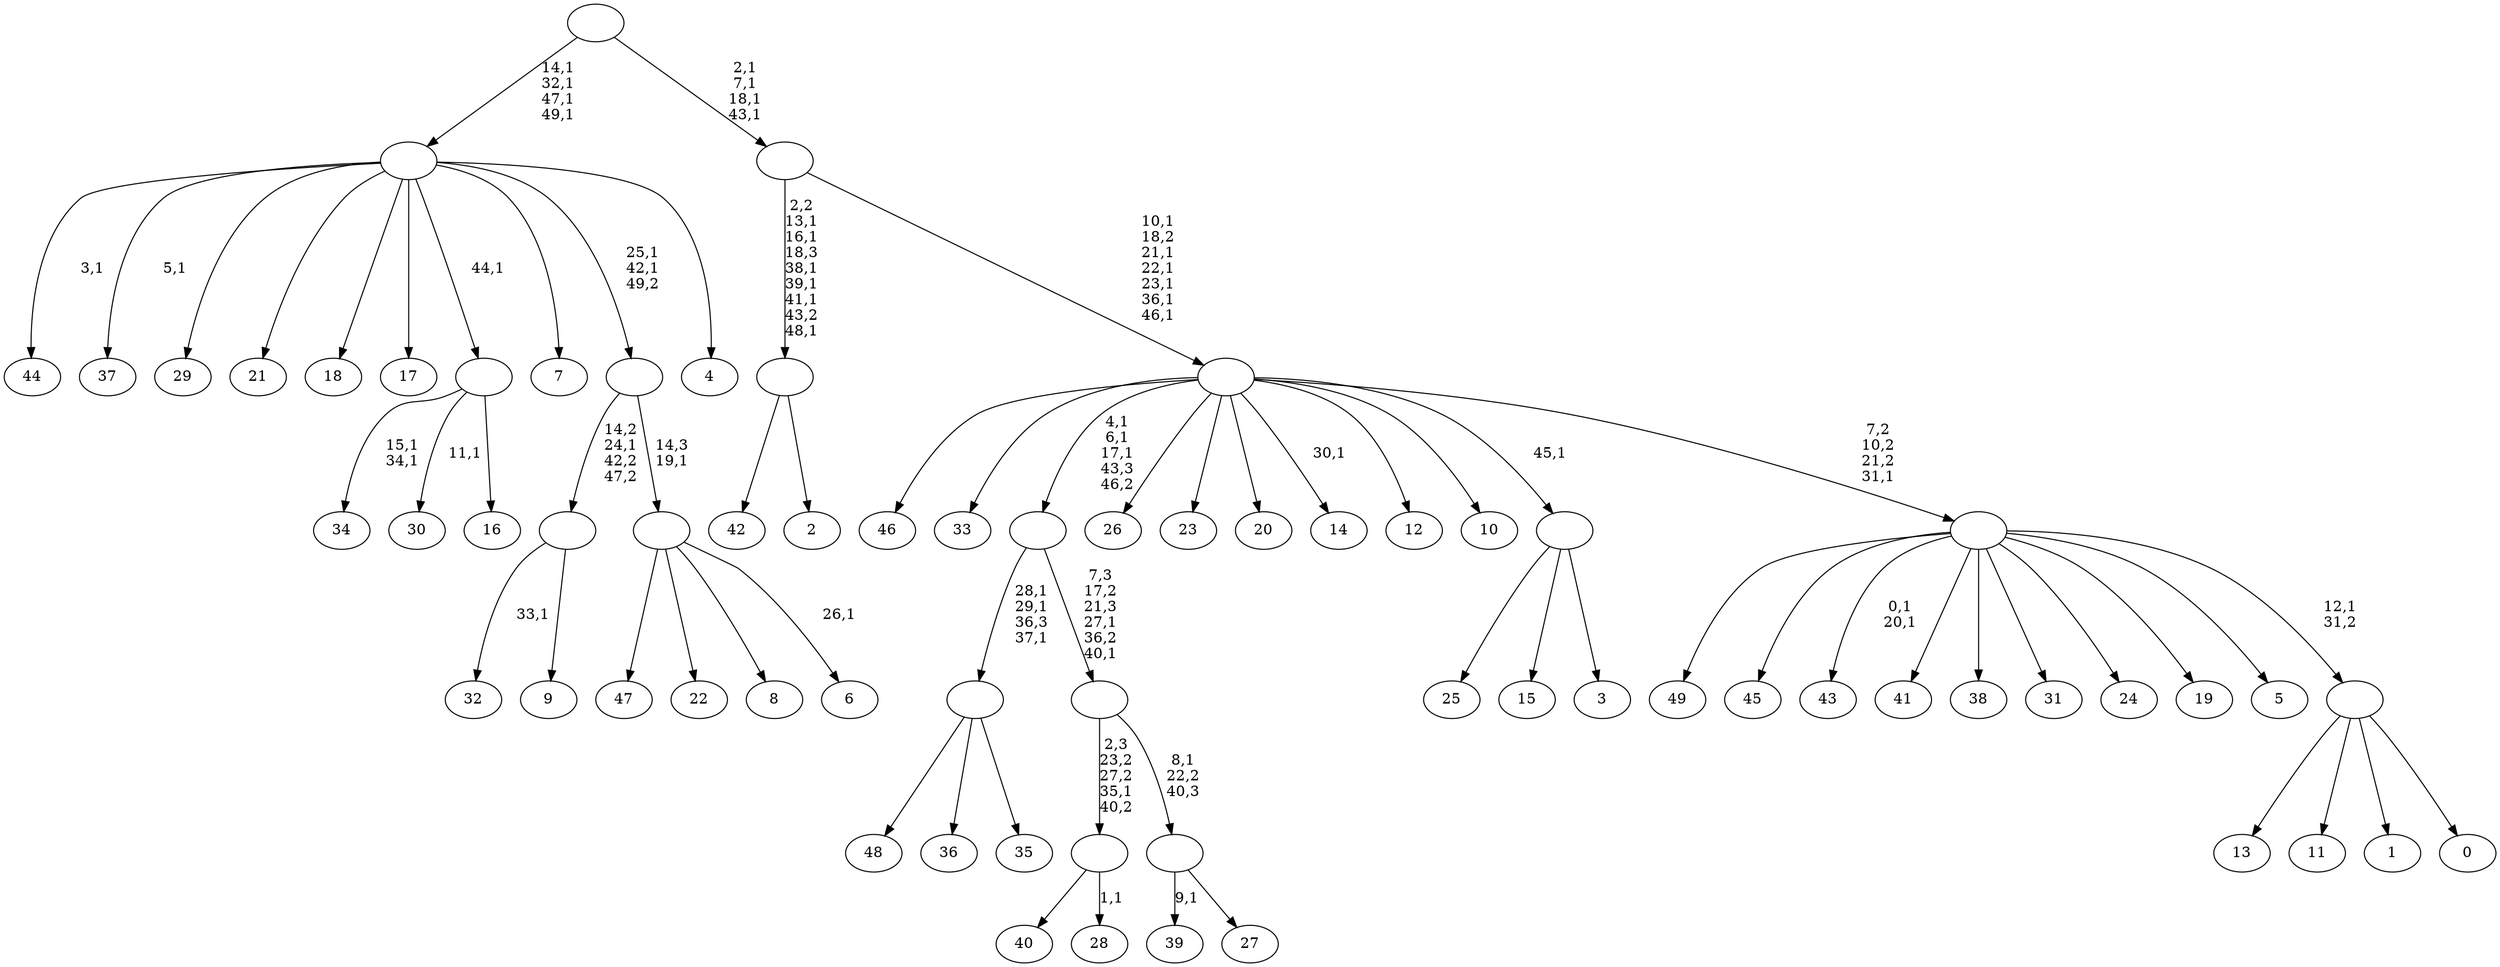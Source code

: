 digraph T {
	100 [label="49"]
	99 [label="48"]
	98 [label="47"]
	97 [label="46"]
	96 [label="45"]
	95 [label="44"]
	93 [label="43"]
	90 [label="42"]
	89 [label="41"]
	88 [label="40"]
	87 [label="39"]
	85 [label="38"]
	84 [label="37"]
	82 [label="36"]
	81 [label="35"]
	80 [label=""]
	77 [label="34"]
	74 [label="33"]
	73 [label="32"]
	71 [label="31"]
	70 [label="30"]
	68 [label="29"]
	67 [label="28"]
	65 [label=""]
	64 [label="27"]
	63 [label=""]
	62 [label=""]
	60 [label=""]
	57 [label="26"]
	56 [label="25"]
	55 [label="24"]
	54 [label="23"]
	53 [label="22"]
	52 [label="21"]
	51 [label="20"]
	50 [label="19"]
	49 [label="18"]
	48 [label="17"]
	47 [label="16"]
	46 [label=""]
	45 [label="15"]
	44 [label="14"]
	42 [label="13"]
	41 [label="12"]
	40 [label="11"]
	39 [label="10"]
	38 [label="9"]
	37 [label=""]
	36 [label="8"]
	35 [label="7"]
	34 [label="6"]
	32 [label=""]
	31 [label=""]
	29 [label="5"]
	28 [label="4"]
	27 [label=""]
	23 [label="3"]
	22 [label=""]
	21 [label="2"]
	20 [label=""]
	14 [label="1"]
	13 [label="0"]
	12 [label=""]
	11 [label=""]
	10 [label=""]
	4 [label=""]
	0 [label=""]
	80 -> 99 [label=""]
	80 -> 82 [label=""]
	80 -> 81 [label=""]
	65 -> 67 [label="1,1"]
	65 -> 88 [label=""]
	63 -> 87 [label="9,1"]
	63 -> 64 [label=""]
	62 -> 65 [label="2,3\n23,2\n27,2\n35,1\n40,2"]
	62 -> 63 [label="8,1\n22,2\n40,3"]
	60 -> 62 [label="7,3\n17,2\n21,3\n27,1\n36,2\n40,1"]
	60 -> 80 [label="28,1\n29,1\n36,3\n37,1"]
	46 -> 70 [label="11,1"]
	46 -> 77 [label="15,1\n34,1"]
	46 -> 47 [label=""]
	37 -> 73 [label="33,1"]
	37 -> 38 [label=""]
	32 -> 34 [label="26,1"]
	32 -> 98 [label=""]
	32 -> 53 [label=""]
	32 -> 36 [label=""]
	31 -> 37 [label="14,2\n24,1\n42,2\n47,2"]
	31 -> 32 [label="14,3\n19,1"]
	27 -> 31 [label="25,1\n42,1\n49,2"]
	27 -> 84 [label="5,1"]
	27 -> 95 [label="3,1"]
	27 -> 68 [label=""]
	27 -> 52 [label=""]
	27 -> 49 [label=""]
	27 -> 48 [label=""]
	27 -> 46 [label="44,1"]
	27 -> 35 [label=""]
	27 -> 28 [label=""]
	22 -> 56 [label=""]
	22 -> 45 [label=""]
	22 -> 23 [label=""]
	20 -> 90 [label=""]
	20 -> 21 [label=""]
	12 -> 42 [label=""]
	12 -> 40 [label=""]
	12 -> 14 [label=""]
	12 -> 13 [label=""]
	11 -> 93 [label="0,1\n20,1"]
	11 -> 100 [label=""]
	11 -> 96 [label=""]
	11 -> 89 [label=""]
	11 -> 85 [label=""]
	11 -> 71 [label=""]
	11 -> 55 [label=""]
	11 -> 50 [label=""]
	11 -> 29 [label=""]
	11 -> 12 [label="12,1\n31,2"]
	10 -> 44 [label="30,1"]
	10 -> 60 [label="4,1\n6,1\n17,1\n43,3\n46,2"]
	10 -> 97 [label=""]
	10 -> 74 [label=""]
	10 -> 57 [label=""]
	10 -> 54 [label=""]
	10 -> 51 [label=""]
	10 -> 41 [label=""]
	10 -> 39 [label=""]
	10 -> 22 [label="45,1"]
	10 -> 11 [label="7,2\n10,2\n21,2\n31,1"]
	4 -> 10 [label="10,1\n18,2\n21,1\n22,1\n23,1\n36,1\n46,1"]
	4 -> 20 [label="2,2\n13,1\n16,1\n18,3\n38,1\n39,1\n41,1\n43,2\n48,1"]
	0 -> 4 [label="2,1\n7,1\n18,1\n43,1"]
	0 -> 27 [label="14,1\n32,1\n47,1\n49,1"]
}
